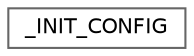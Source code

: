 digraph "类继承关系图"
{
 // LATEX_PDF_SIZE
  bgcolor="transparent";
  edge [fontname=Helvetica,fontsize=10,labelfontname=Helvetica,labelfontsize=10];
  node [fontname=Helvetica,fontsize=10,shape=box,height=0.2,width=0.4];
  rankdir="LR";
  Node0 [id="Node000000",label="_INIT_CONFIG",height=0.2,width=0.4,color="grey40", fillcolor="white", style="filled",URL="$struct___i_n_i_t___c_o_n_f_i_g.html",tooltip=" "];
}

